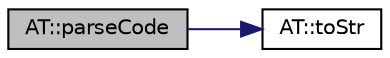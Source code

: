 digraph "AT::parseCode"
{
  edge [fontname="Helvetica",fontsize="10",labelfontname="Helvetica",labelfontsize="10"];
  node [fontname="Helvetica",fontsize="10",shape=record];
  rankdir="LR";
  Node1 [label="AT::parseCode",height=0.2,width=0.4,color="black", fillcolor="grey75", style="filled" fontcolor="black"];
  Node1 -> Node2 [color="midnightblue",fontsize="10",style="solid",fontname="Helvetica"];
  Node2 [label="AT::toStr",height=0.2,width=0.4,color="black", fillcolor="white", style="filled",URL="$namespace_a_t.html#abf4a84ffeeb79a58dc417e23b50ec2c5"];
}
